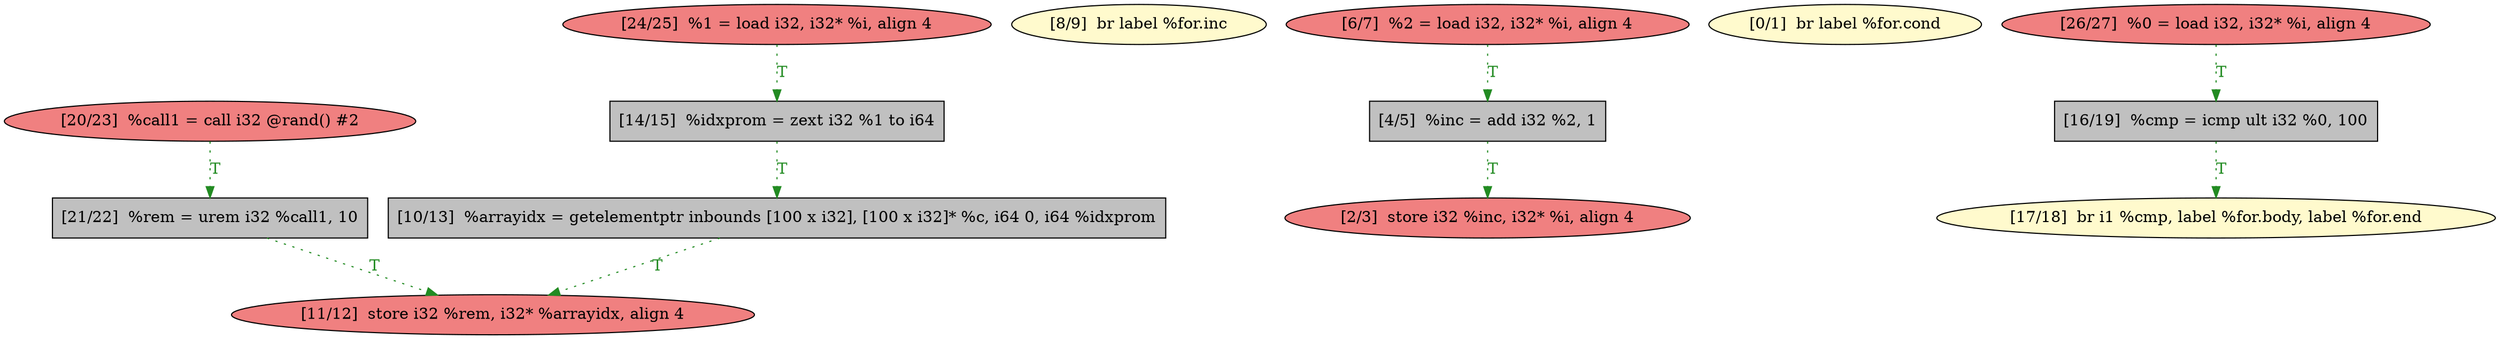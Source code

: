 
digraph G {


node276 [fillcolor=grey,label="[10/13]  %arrayidx = getelementptr inbounds [100 x i32], [100 x i32]* %c, i64 0, i64 %idxprom",shape=rectangle,style=filled ]
node273 [fillcolor=lemonchiffon,label="[8/9]  br label %for.inc",shape=ellipse,style=filled ]
node271 [fillcolor=lightcoral,label="[2/3]  store i32 %inc, i32* %i, align 4",shape=ellipse,style=filled ]
node270 [fillcolor=grey,label="[14/15]  %idxprom = zext i32 %1 to i64",shape=rectangle,style=filled ]
node275 [fillcolor=lightcoral,label="[6/7]  %2 = load i32, i32* %i, align 4",shape=ellipse,style=filled ]
node269 [fillcolor=lightcoral,label="[24/25]  %1 = load i32, i32* %i, align 4",shape=ellipse,style=filled ]
node274 [fillcolor=lemonchiffon,label="[0/1]  br label %for.cond",shape=ellipse,style=filled ]
node272 [fillcolor=grey,label="[4/5]  %inc = add i32 %2, 1",shape=rectangle,style=filled ]
node264 [fillcolor=grey,label="[21/22]  %rem = urem i32 %call1, 10",shape=rectangle,style=filled ]
node263 [fillcolor=lemonchiffon,label="[17/18]  br i1 %cmp, label %for.body, label %for.end",shape=ellipse,style=filled ]
node265 [fillcolor=lightcoral,label="[11/12]  store i32 %rem, i32* %arrayidx, align 4",shape=ellipse,style=filled ]
node267 [fillcolor=grey,label="[16/19]  %cmp = icmp ult i32 %0, 100",shape=rectangle,style=filled ]
node266 [fillcolor=lightcoral,label="[26/27]  %0 = load i32, i32* %i, align 4",shape=ellipse,style=filled ]
node268 [fillcolor=lightcoral,label="[20/23]  %call1 = call i32 @rand() #2",shape=ellipse,style=filled ]

node276->node265 [style=dotted,color=forestgreen,label="T",fontcolor=forestgreen ]
node269->node270 [style=dotted,color=forestgreen,label="T",fontcolor=forestgreen ]
node266->node267 [style=dotted,color=forestgreen,label="T",fontcolor=forestgreen ]
node264->node265 [style=dotted,color=forestgreen,label="T",fontcolor=forestgreen ]
node275->node272 [style=dotted,color=forestgreen,label="T",fontcolor=forestgreen ]
node270->node276 [style=dotted,color=forestgreen,label="T",fontcolor=forestgreen ]
node267->node263 [style=dotted,color=forestgreen,label="T",fontcolor=forestgreen ]
node272->node271 [style=dotted,color=forestgreen,label="T",fontcolor=forestgreen ]
node268->node264 [style=dotted,color=forestgreen,label="T",fontcolor=forestgreen ]


}
